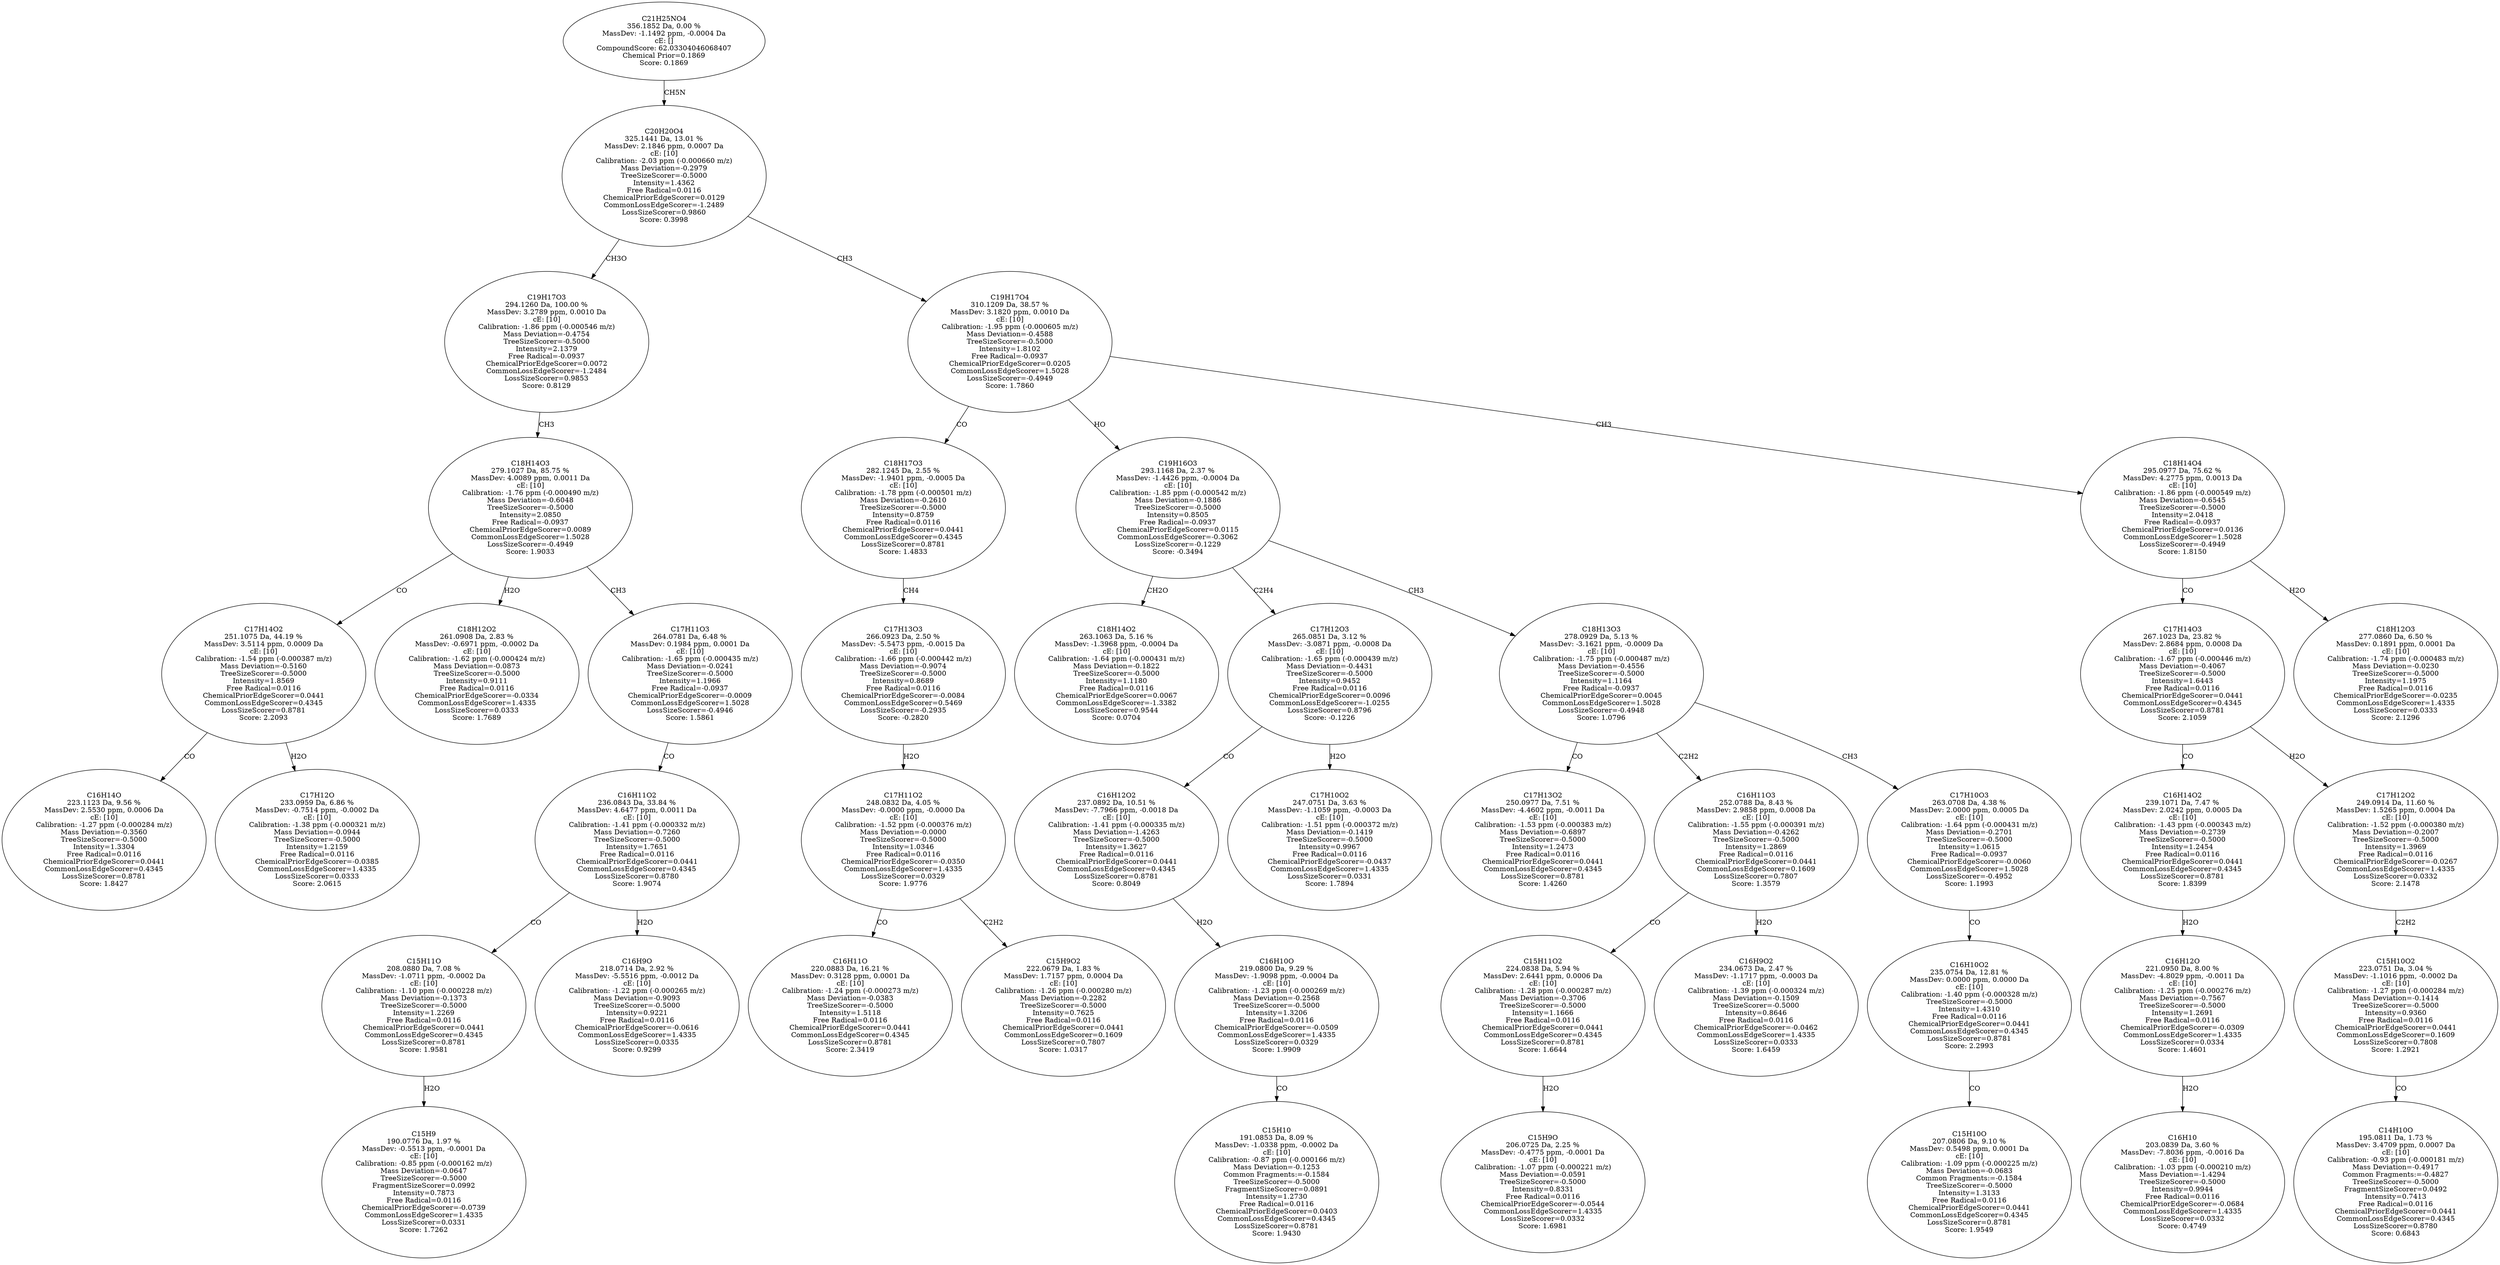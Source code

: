 strict digraph {
v1 [label="C16H14O\n223.1123 Da, 9.56 %\nMassDev: 2.5530 ppm, 0.0006 Da\ncE: [10]\nCalibration: -1.27 ppm (-0.000284 m/z)\nMass Deviation=-0.3560\nTreeSizeScorer=-0.5000\nIntensity=1.3304\nFree Radical=0.0116\nChemicalPriorEdgeScorer=0.0441\nCommonLossEdgeScorer=0.4345\nLossSizeScorer=0.8781\nScore: 1.8427"];
v2 [label="C17H12O\n233.0959 Da, 6.86 %\nMassDev: -0.7514 ppm, -0.0002 Da\ncE: [10]\nCalibration: -1.38 ppm (-0.000321 m/z)\nMass Deviation=-0.0944\nTreeSizeScorer=-0.5000\nIntensity=1.2159\nFree Radical=0.0116\nChemicalPriorEdgeScorer=-0.0385\nCommonLossEdgeScorer=1.4335\nLossSizeScorer=0.0333\nScore: 2.0615"];
v3 [label="C17H14O2\n251.1075 Da, 44.19 %\nMassDev: 3.5114 ppm, 0.0009 Da\ncE: [10]\nCalibration: -1.54 ppm (-0.000387 m/z)\nMass Deviation=-0.5160\nTreeSizeScorer=-0.5000\nIntensity=1.8569\nFree Radical=0.0116\nChemicalPriorEdgeScorer=0.0441\nCommonLossEdgeScorer=0.4345\nLossSizeScorer=0.8781\nScore: 2.2093"];
v4 [label="C18H12O2\n261.0908 Da, 2.83 %\nMassDev: -0.6971 ppm, -0.0002 Da\ncE: [10]\nCalibration: -1.62 ppm (-0.000424 m/z)\nMass Deviation=-0.0873\nTreeSizeScorer=-0.5000\nIntensity=0.9111\nFree Radical=0.0116\nChemicalPriorEdgeScorer=-0.0334\nCommonLossEdgeScorer=1.4335\nLossSizeScorer=0.0333\nScore: 1.7689"];
v5 [label="C15H9\n190.0776 Da, 1.97 %\nMassDev: -0.5513 ppm, -0.0001 Da\ncE: [10]\nCalibration: -0.85 ppm (-0.000162 m/z)\nMass Deviation=-0.0647\nTreeSizeScorer=-0.5000\nFragmentSizeScorer=0.0992\nIntensity=0.7873\nFree Radical=0.0116\nChemicalPriorEdgeScorer=-0.0739\nCommonLossEdgeScorer=1.4335\nLossSizeScorer=0.0331\nScore: 1.7262"];
v6 [label="C15H11O\n208.0880 Da, 7.08 %\nMassDev: -1.0711 ppm, -0.0002 Da\ncE: [10]\nCalibration: -1.10 ppm (-0.000228 m/z)\nMass Deviation=-0.1373\nTreeSizeScorer=-0.5000\nIntensity=1.2269\nFree Radical=0.0116\nChemicalPriorEdgeScorer=0.0441\nCommonLossEdgeScorer=0.4345\nLossSizeScorer=0.8781\nScore: 1.9581"];
v7 [label="C16H9O\n218.0714 Da, 2.92 %\nMassDev: -5.5516 ppm, -0.0012 Da\ncE: [10]\nCalibration: -1.22 ppm (-0.000265 m/z)\nMass Deviation=-0.9093\nTreeSizeScorer=-0.5000\nIntensity=0.9221\nFree Radical=0.0116\nChemicalPriorEdgeScorer=-0.0616\nCommonLossEdgeScorer=1.4335\nLossSizeScorer=0.0335\nScore: 0.9299"];
v8 [label="C16H11O2\n236.0843 Da, 33.84 %\nMassDev: 4.6477 ppm, 0.0011 Da\ncE: [10]\nCalibration: -1.41 ppm (-0.000332 m/z)\nMass Deviation=-0.7260\nTreeSizeScorer=-0.5000\nIntensity=1.7651\nFree Radical=0.0116\nChemicalPriorEdgeScorer=0.0441\nCommonLossEdgeScorer=0.4345\nLossSizeScorer=0.8780\nScore: 1.9074"];
v9 [label="C17H11O3\n264.0781 Da, 6.48 %\nMassDev: 0.1984 ppm, 0.0001 Da\ncE: [10]\nCalibration: -1.65 ppm (-0.000435 m/z)\nMass Deviation=-0.0241\nTreeSizeScorer=-0.5000\nIntensity=1.1966\nFree Radical=-0.0937\nChemicalPriorEdgeScorer=-0.0009\nCommonLossEdgeScorer=1.5028\nLossSizeScorer=-0.4946\nScore: 1.5861"];
v10 [label="C18H14O3\n279.1027 Da, 85.75 %\nMassDev: 4.0089 ppm, 0.0011 Da\ncE: [10]\nCalibration: -1.76 ppm (-0.000490 m/z)\nMass Deviation=-0.6048\nTreeSizeScorer=-0.5000\nIntensity=2.0850\nFree Radical=-0.0937\nChemicalPriorEdgeScorer=0.0089\nCommonLossEdgeScorer=1.5028\nLossSizeScorer=-0.4949\nScore: 1.9033"];
v11 [label="C19H17O3\n294.1260 Da, 100.00 %\nMassDev: 3.2789 ppm, 0.0010 Da\ncE: [10]\nCalibration: -1.86 ppm (-0.000546 m/z)\nMass Deviation=-0.4754\nTreeSizeScorer=-0.5000\nIntensity=2.1379\nFree Radical=-0.0937\nChemicalPriorEdgeScorer=0.0072\nCommonLossEdgeScorer=-1.2484\nLossSizeScorer=0.9853\nScore: 0.8129"];
v12 [label="C16H11O\n220.0883 Da, 16.21 %\nMassDev: 0.3128 ppm, 0.0001 Da\ncE: [10]\nCalibration: -1.24 ppm (-0.000273 m/z)\nMass Deviation=-0.0383\nTreeSizeScorer=-0.5000\nIntensity=1.5118\nFree Radical=0.0116\nChemicalPriorEdgeScorer=0.0441\nCommonLossEdgeScorer=0.4345\nLossSizeScorer=0.8781\nScore: 2.3419"];
v13 [label="C15H9O2\n222.0679 Da, 1.83 %\nMassDev: 1.7157 ppm, 0.0004 Da\ncE: [10]\nCalibration: -1.26 ppm (-0.000280 m/z)\nMass Deviation=-0.2282\nTreeSizeScorer=-0.5000\nIntensity=0.7625\nFree Radical=0.0116\nChemicalPriorEdgeScorer=0.0441\nCommonLossEdgeScorer=0.1609\nLossSizeScorer=0.7807\nScore: 1.0317"];
v14 [label="C17H11O2\n248.0832 Da, 4.05 %\nMassDev: -0.0000 ppm, -0.0000 Da\ncE: [10]\nCalibration: -1.52 ppm (-0.000376 m/z)\nMass Deviation=-0.0000\nTreeSizeScorer=-0.5000\nIntensity=1.0346\nFree Radical=0.0116\nChemicalPriorEdgeScorer=-0.0350\nCommonLossEdgeScorer=1.4335\nLossSizeScorer=0.0329\nScore: 1.9776"];
v15 [label="C17H13O3\n266.0923 Da, 2.50 %\nMassDev: -5.5473 ppm, -0.0015 Da\ncE: [10]\nCalibration: -1.66 ppm (-0.000442 m/z)\nMass Deviation=-0.9074\nTreeSizeScorer=-0.5000\nIntensity=0.8689\nFree Radical=0.0116\nChemicalPriorEdgeScorer=-0.0084\nCommonLossEdgeScorer=0.5469\nLossSizeScorer=-0.2935\nScore: -0.2820"];
v16 [label="C18H17O3\n282.1245 Da, 2.55 %\nMassDev: -1.9401 ppm, -0.0005 Da\ncE: [10]\nCalibration: -1.78 ppm (-0.000501 m/z)\nMass Deviation=-0.2610\nTreeSizeScorer=-0.5000\nIntensity=0.8759\nFree Radical=0.0116\nChemicalPriorEdgeScorer=0.0441\nCommonLossEdgeScorer=0.4345\nLossSizeScorer=0.8781\nScore: 1.4833"];
v17 [label="C18H14O2\n263.1063 Da, 5.16 %\nMassDev: -1.3968 ppm, -0.0004 Da\ncE: [10]\nCalibration: -1.64 ppm (-0.000431 m/z)\nMass Deviation=-0.1822\nTreeSizeScorer=-0.5000\nIntensity=1.1180\nFree Radical=0.0116\nChemicalPriorEdgeScorer=0.0067\nCommonLossEdgeScorer=-1.3382\nLossSizeScorer=0.9544\nScore: 0.0704"];
v18 [label="C15H10\n191.0853 Da, 8.09 %\nMassDev: -1.0338 ppm, -0.0002 Da\ncE: [10]\nCalibration: -0.87 ppm (-0.000166 m/z)\nMass Deviation=-0.1253\nCommon Fragments:=-0.1584\nTreeSizeScorer=-0.5000\nFragmentSizeScorer=0.0891\nIntensity=1.2730\nFree Radical=0.0116\nChemicalPriorEdgeScorer=0.0403\nCommonLossEdgeScorer=0.4345\nLossSizeScorer=0.8781\nScore: 1.9430"];
v19 [label="C16H10O\n219.0800 Da, 9.29 %\nMassDev: -1.9098 ppm, -0.0004 Da\ncE: [10]\nCalibration: -1.23 ppm (-0.000269 m/z)\nMass Deviation=-0.2568\nTreeSizeScorer=-0.5000\nIntensity=1.3206\nFree Radical=0.0116\nChemicalPriorEdgeScorer=-0.0509\nCommonLossEdgeScorer=1.4335\nLossSizeScorer=0.0329\nScore: 1.9909"];
v20 [label="C16H12O2\n237.0892 Da, 10.51 %\nMassDev: -7.7966 ppm, -0.0018 Da\ncE: [10]\nCalibration: -1.41 ppm (-0.000335 m/z)\nMass Deviation=-1.4263\nTreeSizeScorer=-0.5000\nIntensity=1.3627\nFree Radical=0.0116\nChemicalPriorEdgeScorer=0.0441\nCommonLossEdgeScorer=0.4345\nLossSizeScorer=0.8781\nScore: 0.8049"];
v21 [label="C17H10O2\n247.0751 Da, 3.63 %\nMassDev: -1.1059 ppm, -0.0003 Da\ncE: [10]\nCalibration: -1.51 ppm (-0.000372 m/z)\nMass Deviation=-0.1419\nTreeSizeScorer=-0.5000\nIntensity=0.9967\nFree Radical=0.0116\nChemicalPriorEdgeScorer=-0.0437\nCommonLossEdgeScorer=1.4335\nLossSizeScorer=0.0331\nScore: 1.7894"];
v22 [label="C17H12O3\n265.0851 Da, 3.12 %\nMassDev: -3.0871 ppm, -0.0008 Da\ncE: [10]\nCalibration: -1.65 ppm (-0.000439 m/z)\nMass Deviation=-0.4431\nTreeSizeScorer=-0.5000\nIntensity=0.9452\nFree Radical=0.0116\nChemicalPriorEdgeScorer=0.0096\nCommonLossEdgeScorer=-1.0255\nLossSizeScorer=0.8796\nScore: -0.1226"];
v23 [label="C17H13O2\n250.0977 Da, 7.51 %\nMassDev: -4.4602 ppm, -0.0011 Da\ncE: [10]\nCalibration: -1.53 ppm (-0.000383 m/z)\nMass Deviation=-0.6897\nTreeSizeScorer=-0.5000\nIntensity=1.2473\nFree Radical=0.0116\nChemicalPriorEdgeScorer=0.0441\nCommonLossEdgeScorer=0.4345\nLossSizeScorer=0.8781\nScore: 1.4260"];
v24 [label="C15H9O\n206.0725 Da, 2.25 %\nMassDev: -0.4775 ppm, -0.0001 Da\ncE: [10]\nCalibration: -1.07 ppm (-0.000221 m/z)\nMass Deviation=-0.0591\nTreeSizeScorer=-0.5000\nIntensity=0.8331\nFree Radical=0.0116\nChemicalPriorEdgeScorer=-0.0544\nCommonLossEdgeScorer=1.4335\nLossSizeScorer=0.0332\nScore: 1.6981"];
v25 [label="C15H11O2\n224.0838 Da, 5.94 %\nMassDev: 2.6441 ppm, 0.0006 Da\ncE: [10]\nCalibration: -1.28 ppm (-0.000287 m/z)\nMass Deviation=-0.3706\nTreeSizeScorer=-0.5000\nIntensity=1.1666\nFree Radical=0.0116\nChemicalPriorEdgeScorer=0.0441\nCommonLossEdgeScorer=0.4345\nLossSizeScorer=0.8781\nScore: 1.6644"];
v26 [label="C16H9O2\n234.0673 Da, 2.47 %\nMassDev: -1.1717 ppm, -0.0003 Da\ncE: [10]\nCalibration: -1.39 ppm (-0.000324 m/z)\nMass Deviation=-0.1509\nTreeSizeScorer=-0.5000\nIntensity=0.8646\nFree Radical=0.0116\nChemicalPriorEdgeScorer=-0.0462\nCommonLossEdgeScorer=1.4335\nLossSizeScorer=0.0333\nScore: 1.6459"];
v27 [label="C16H11O3\n252.0788 Da, 8.43 %\nMassDev: 2.9858 ppm, 0.0008 Da\ncE: [10]\nCalibration: -1.55 ppm (-0.000391 m/z)\nMass Deviation=-0.4262\nTreeSizeScorer=-0.5000\nIntensity=1.2869\nFree Radical=0.0116\nChemicalPriorEdgeScorer=0.0441\nCommonLossEdgeScorer=0.1609\nLossSizeScorer=0.7807\nScore: 1.3579"];
v28 [label="C15H10O\n207.0806 Da, 9.10 %\nMassDev: 0.5498 ppm, 0.0001 Da\ncE: [10]\nCalibration: -1.09 ppm (-0.000225 m/z)\nMass Deviation=-0.0683\nCommon Fragments:=-0.1584\nTreeSizeScorer=-0.5000\nIntensity=1.3133\nFree Radical=0.0116\nChemicalPriorEdgeScorer=0.0441\nCommonLossEdgeScorer=0.4345\nLossSizeScorer=0.8781\nScore: 1.9549"];
v29 [label="C16H10O2\n235.0754 Da, 12.81 %\nMassDev: 0.0000 ppm, 0.0000 Da\ncE: [10]\nCalibration: -1.40 ppm (-0.000328 m/z)\nTreeSizeScorer=-0.5000\nIntensity=1.4310\nFree Radical=0.0116\nChemicalPriorEdgeScorer=0.0441\nCommonLossEdgeScorer=0.4345\nLossSizeScorer=0.8781\nScore: 2.2993"];
v30 [label="C17H10O3\n263.0708 Da, 4.38 %\nMassDev: 2.0000 ppm, 0.0005 Da\ncE: [10]\nCalibration: -1.64 ppm (-0.000431 m/z)\nMass Deviation=-0.2701\nTreeSizeScorer=-0.5000\nIntensity=1.0615\nFree Radical=-0.0937\nChemicalPriorEdgeScorer=-0.0060\nCommonLossEdgeScorer=1.5028\nLossSizeScorer=-0.4952\nScore: 1.1993"];
v31 [label="C18H13O3\n278.0929 Da, 5.13 %\nMassDev: -3.1621 ppm, -0.0009 Da\ncE: [10]\nCalibration: -1.75 ppm (-0.000487 m/z)\nMass Deviation=-0.4556\nTreeSizeScorer=-0.5000\nIntensity=1.1164\nFree Radical=-0.0937\nChemicalPriorEdgeScorer=0.0045\nCommonLossEdgeScorer=1.5028\nLossSizeScorer=-0.4948\nScore: 1.0796"];
v32 [label="C19H16O3\n293.1168 Da, 2.37 %\nMassDev: -1.4426 ppm, -0.0004 Da\ncE: [10]\nCalibration: -1.85 ppm (-0.000542 m/z)\nMass Deviation=-0.1886\nTreeSizeScorer=-0.5000\nIntensity=0.8505\nFree Radical=-0.0937\nChemicalPriorEdgeScorer=0.0115\nCommonLossEdgeScorer=-0.3062\nLossSizeScorer=-0.1229\nScore: -0.3494"];
v33 [label="C16H10\n203.0839 Da, 3.60 %\nMassDev: -7.8036 ppm, -0.0016 Da\ncE: [10]\nCalibration: -1.03 ppm (-0.000210 m/z)\nMass Deviation=-1.4294\nTreeSizeScorer=-0.5000\nIntensity=0.9944\nFree Radical=0.0116\nChemicalPriorEdgeScorer=-0.0684\nCommonLossEdgeScorer=1.4335\nLossSizeScorer=0.0332\nScore: 0.4749"];
v34 [label="C16H12O\n221.0950 Da, 8.00 %\nMassDev: -4.8029 ppm, -0.0011 Da\ncE: [10]\nCalibration: -1.25 ppm (-0.000276 m/z)\nMass Deviation=-0.7567\nTreeSizeScorer=-0.5000\nIntensity=1.2691\nFree Radical=0.0116\nChemicalPriorEdgeScorer=-0.0309\nCommonLossEdgeScorer=1.4335\nLossSizeScorer=0.0334\nScore: 1.4601"];
v35 [label="C16H14O2\n239.1071 Da, 7.47 %\nMassDev: 2.0242 ppm, 0.0005 Da\ncE: [10]\nCalibration: -1.43 ppm (-0.000343 m/z)\nMass Deviation=-0.2739\nTreeSizeScorer=-0.5000\nIntensity=1.2454\nFree Radical=0.0116\nChemicalPriorEdgeScorer=0.0441\nCommonLossEdgeScorer=0.4345\nLossSizeScorer=0.8781\nScore: 1.8399"];
v36 [label="C14H10O\n195.0811 Da, 1.73 %\nMassDev: 3.4709 ppm, 0.0007 Da\ncE: [10]\nCalibration: -0.93 ppm (-0.000181 m/z)\nMass Deviation=-0.4917\nCommon Fragments:=-0.4827\nTreeSizeScorer=-0.5000\nFragmentSizeScorer=0.0492\nIntensity=0.7413\nFree Radical=0.0116\nChemicalPriorEdgeScorer=0.0441\nCommonLossEdgeScorer=0.4345\nLossSizeScorer=0.8780\nScore: 0.6843"];
v37 [label="C15H10O2\n223.0751 Da, 3.04 %\nMassDev: -1.1016 ppm, -0.0002 Da\ncE: [10]\nCalibration: -1.27 ppm (-0.000284 m/z)\nMass Deviation=-0.1414\nTreeSizeScorer=-0.5000\nIntensity=0.9360\nFree Radical=0.0116\nChemicalPriorEdgeScorer=0.0441\nCommonLossEdgeScorer=0.1609\nLossSizeScorer=0.7808\nScore: 1.2921"];
v38 [label="C17H12O2\n249.0914 Da, 11.60 %\nMassDev: 1.5265 ppm, 0.0004 Da\ncE: [10]\nCalibration: -1.52 ppm (-0.000380 m/z)\nMass Deviation=-0.2007\nTreeSizeScorer=-0.5000\nIntensity=1.3969\nFree Radical=0.0116\nChemicalPriorEdgeScorer=-0.0267\nCommonLossEdgeScorer=1.4335\nLossSizeScorer=0.0332\nScore: 2.1478"];
v39 [label="C17H14O3\n267.1023 Da, 23.82 %\nMassDev: 2.8684 ppm, 0.0008 Da\ncE: [10]\nCalibration: -1.67 ppm (-0.000446 m/z)\nMass Deviation=-0.4067\nTreeSizeScorer=-0.5000\nIntensity=1.6443\nFree Radical=0.0116\nChemicalPriorEdgeScorer=0.0441\nCommonLossEdgeScorer=0.4345\nLossSizeScorer=0.8781\nScore: 2.1059"];
v40 [label="C18H12O3\n277.0860 Da, 6.50 %\nMassDev: 0.1891 ppm, 0.0001 Da\ncE: [10]\nCalibration: -1.74 ppm (-0.000483 m/z)\nMass Deviation=-0.0230\nTreeSizeScorer=-0.5000\nIntensity=1.1975\nFree Radical=0.0116\nChemicalPriorEdgeScorer=-0.0235\nCommonLossEdgeScorer=1.4335\nLossSizeScorer=0.0333\nScore: 2.1296"];
v41 [label="C18H14O4\n295.0977 Da, 75.62 %\nMassDev: 4.2775 ppm, 0.0013 Da\ncE: [10]\nCalibration: -1.86 ppm (-0.000549 m/z)\nMass Deviation=-0.6545\nTreeSizeScorer=-0.5000\nIntensity=2.0418\nFree Radical=-0.0937\nChemicalPriorEdgeScorer=0.0136\nCommonLossEdgeScorer=1.5028\nLossSizeScorer=-0.4949\nScore: 1.8150"];
v42 [label="C19H17O4\n310.1209 Da, 38.57 %\nMassDev: 3.1820 ppm, 0.0010 Da\ncE: [10]\nCalibration: -1.95 ppm (-0.000605 m/z)\nMass Deviation=-0.4588\nTreeSizeScorer=-0.5000\nIntensity=1.8102\nFree Radical=-0.0937\nChemicalPriorEdgeScorer=0.0205\nCommonLossEdgeScorer=1.5028\nLossSizeScorer=-0.4949\nScore: 1.7860"];
v43 [label="C20H20O4\n325.1441 Da, 13.01 %\nMassDev: 2.1846 ppm, 0.0007 Da\ncE: [10]\nCalibration: -2.03 ppm (-0.000660 m/z)\nMass Deviation=-0.2979\nTreeSizeScorer=-0.5000\nIntensity=1.4362\nFree Radical=0.0116\nChemicalPriorEdgeScorer=0.0129\nCommonLossEdgeScorer=-1.2489\nLossSizeScorer=0.9860\nScore: 0.3998"];
v44 [label="C21H25NO4\n356.1852 Da, 0.00 %\nMassDev: -1.1492 ppm, -0.0004 Da\ncE: []\nCompoundScore: 62.03304046068407\nChemical Prior=0.1869\nScore: 0.1869"];
v3 -> v1 [label="CO"];
v3 -> v2 [label="H2O"];
v10 -> v3 [label="CO"];
v10 -> v4 [label="H2O"];
v6 -> v5 [label="H2O"];
v8 -> v6 [label="CO"];
v8 -> v7 [label="H2O"];
v9 -> v8 [label="CO"];
v10 -> v9 [label="CH3"];
v11 -> v10 [label="CH3"];
v43 -> v11 [label="CH3O"];
v14 -> v12 [label="CO"];
v14 -> v13 [label="C2H2"];
v15 -> v14 [label="H2O"];
v16 -> v15 [label="CH4"];
v42 -> v16 [label="CO"];
v32 -> v17 [label="CH2O"];
v19 -> v18 [label="CO"];
v20 -> v19 [label="H2O"];
v22 -> v20 [label="CO"];
v22 -> v21 [label="H2O"];
v32 -> v22 [label="C2H4"];
v31 -> v23 [label="CO"];
v25 -> v24 [label="H2O"];
v27 -> v25 [label="CO"];
v27 -> v26 [label="H2O"];
v31 -> v27 [label="C2H2"];
v29 -> v28 [label="CO"];
v30 -> v29 [label="CO"];
v31 -> v30 [label="CH3"];
v32 -> v31 [label="CH3"];
v42 -> v32 [label="HO"];
v34 -> v33 [label="H2O"];
v35 -> v34 [label="H2O"];
v39 -> v35 [label="CO"];
v37 -> v36 [label="CO"];
v38 -> v37 [label="C2H2"];
v39 -> v38 [label="H2O"];
v41 -> v39 [label="CO"];
v41 -> v40 [label="H2O"];
v42 -> v41 [label="CH3"];
v43 -> v42 [label="CH3"];
v44 -> v43 [label="CH5N"];
}